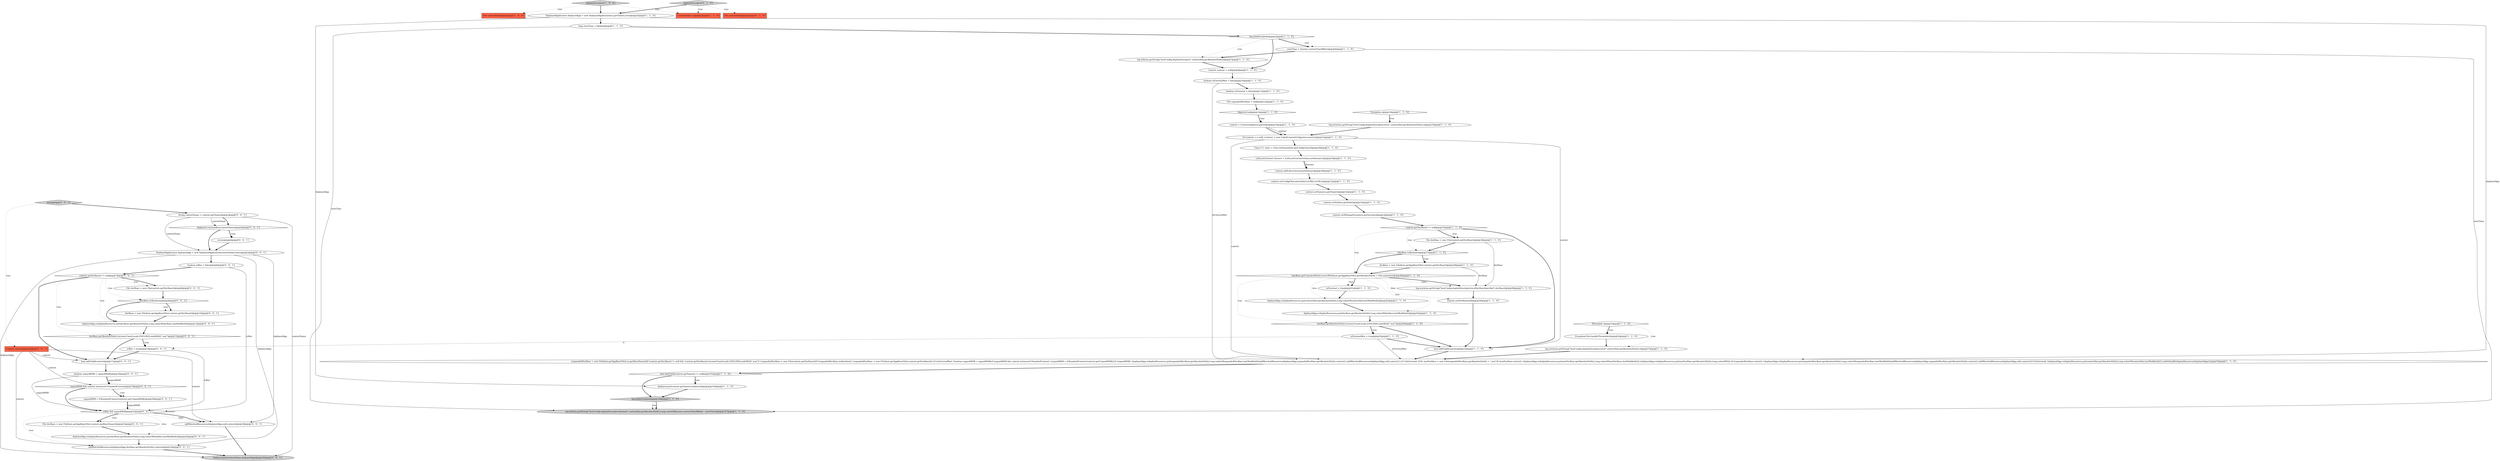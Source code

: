 digraph {
6 [style = filled, label = "long startTime = 0@@@4@@@['1', '1', '0']", fillcolor = white, shape = ellipse image = "AAA0AAABBB1BBB"];
60 [style = filled, label = "deployedApp.redeployResources.put(docBase.getAbsolutePath(),Long.valueOf(docBase.lastModified()))@@@12@@@['0', '0', '1']", fillcolor = white, shape = ellipse image = "AAA0AAABBB3BBB"];
4 [style = filled, label = "deployedApp.redeployResources.put(docBase.getAbsolutePath(),Long.valueOf(docBase.lastModified()))@@@43@@@['1', '1', '0']", fillcolor = white, shape = ellipse image = "AAA0AAABBB1BBB"];
56 [style = filled, label = "deployedApp.redeployResources.put(docBase.getAbsolutePath(),Long.valueOf(docBase.lastModified()))@@@24@@@['0', '0', '1']", fillcolor = white, shape = ellipse image = "AAA0AAABBB3BBB"];
29 [style = filled, label = "Throwable t@@@55@@@['1', '1', '0']", fillcolor = white, shape = diamond image = "AAA0AAABBB1BBB"];
15 [style = filled, label = "isExternalWar = true@@@45@@@['1', '1', '0']", fillcolor = white, shape = ellipse image = "AAA0AAABBB1BBB"];
50 [style = filled, label = "deployed.put(contextName,deployedApp)@@@30@@@['0', '0', '1']", fillcolor = lightgray, shape = ellipse image = "AAA0AAABBB3BBB"];
1 [style = filled, label = "File expandedDocBase = null@@@12@@@['1', '1', '0']", fillcolor = white, shape = ellipse image = "AAA0AAABBB1BBB"];
26 [style = filled, label = "DeployedApplication deployedApp = new DeployedApplication(cn.getName(),true)@@@3@@@['1', '1', '0']", fillcolor = white, shape = ellipse image = "AAA0AAABBB1BBB"];
23 [style = filled, label = "docBase = new File(host.getAppBaseFile(),context.getDocBase())@@@38@@@['1', '1', '0']", fillcolor = white, shape = ellipse image = "AAA0AAABBB1BBB"];
30 [style = filled, label = "log.isInfoEnabled()@@@106@@@['1', '1', '0']", fillcolor = lightgray, shape = diamond image = "AAA0AAABBB1BBB"];
55 [style = filled, label = "context.getDocBase() != null@@@7@@@['0', '0', '1']", fillcolor = white, shape = diamond image = "AAA0AAABBB3BBB"];
61 [style = filled, label = "String contextName = context.getName()@@@3@@@['0', '0', '1']", fillcolor = white, shape = ellipse image = "AAA0AAABBB3BBB"];
2 [style = filled, label = "ExceptionUtils.handleThrowable(t)@@@56@@@['1', '1', '0']", fillcolor = white, shape = ellipse image = "AAA0AAABBB1BBB"];
68 [style = filled, label = "DeployedApplication deployedApp = new DeployedApplication(contextName,false)@@@5@@@['0', '0', '1']", fillcolor = white, shape = ellipse image = "AAA0AAABBB3BBB"];
53 [style = filled, label = "File docBase = new File(context.getDocBase())@@@8@@@['0', '0', '1']", fillcolor = white, shape = ellipse image = "AAA0AAABBB3BBB"];
8 [style = filled, label = "deployedApp.redeployResources.put(contextXml.getAbsolutePath(),Long.valueOf(contextXml.lastModified()))@@@42@@@['1', '1', '0']", fillcolor = white, shape = ellipse image = "AAA0AAABBB1BBB"];
42 [style = filled, label = "context.addLifecycleListener(listener)@@@30@@@['1', '1', '0']", fillcolor = white, shape = ellipse image = "AAA0AAABBB1BBB"];
57 [style = filled, label = "unpackWAR && context instanceof StandardContext@@@19@@@['0', '0', '1']", fillcolor = white, shape = diamond image = "AAA0AAABBB3BBB"];
12 [style = filled, label = "context.setPath(cn.getPath())@@@33@@@['1', '1', '0']", fillcolor = white, shape = ellipse image = "AAA0AAABBB1BBB"];
64 [style = filled, label = "deployed.containsKey(contextName)@@@4@@@['0', '0', '1']", fillcolor = white, shape = diamond image = "AAA0AAABBB3BBB"];
66 [style = filled, label = "manageApp['0', '0', '1']", fillcolor = lightgray, shape = diamond image = "AAA0AAABBB3BBB"];
34 [style = filled, label = "boolean isExternal = false@@@11@@@['1', '1', '0']", fillcolor = white, shape = ellipse image = "AAA0AAABBB1BBB"];
69 [style = filled, label = "isWar = true@@@14@@@['0', '0', '1']", fillcolor = white, shape = ellipse image = "AAA0AAABBB3BBB"];
25 [style = filled, label = "context.setWebappVersion(cn.getVersion())@@@34@@@['1', '1', '0']", fillcolor = white, shape = ellipse image = "AAA0AAABBB1BBB"];
11 [style = filled, label = "log.error(sm.getString(\"hostConfig.deployDescriptor.error\",contextXml.getAbsolutePath()),t)@@@57@@@['1', '1', '0']", fillcolor = white, shape = ellipse image = "AAA0AAABBB1BBB"];
17 [style = filled, label = "!docBase.getCanonicalPath().startsWith(host.getAppBaseFile().getAbsolutePath() + File.separator)@@@40@@@['1', '1', '0']", fillcolor = white, shape = diamond image = "AAA0AAABBB1BBB"];
67 [style = filled, label = "boolean isWar = false@@@6@@@['0', '0', '1']", fillcolor = white, shape = ellipse image = "AAA0AAABBB3BBB"];
37 [style = filled, label = "ContextName cn@@@2@@@['1', '1', '0']", fillcolor = tomato, shape = box image = "AAA0AAABBB1BBB"];
13 [style = filled, label = "context.setDocBase(null)@@@50@@@['1', '1', '0']", fillcolor = white, shape = ellipse image = "AAA0AAABBB1BBB"];
22 [style = filled, label = "deployed.put(context.getName(),deployedApp)@@@104@@@['1', '1', '0']", fillcolor = white, shape = ellipse image = "AAA0AAABBB1BBB"];
27 [style = filled, label = "log.error(sm.getString(\"hostConfig.deployDescriptor.error\",contextXml.getAbsolutePath()),e)@@@19@@@['1', '1', '0']", fillcolor = white, shape = ellipse image = "AAA0AAABBB1BBB"];
3 [style = filled, label = "digesterLock@@@14@@@['1', '1', '0']", fillcolor = white, shape = diamond image = "AAA0AAABBB1BBB"];
10 [style = filled, label = "!docBase.isAbsolute()@@@37@@@['1', '1', '0']", fillcolor = white, shape = diamond image = "AAA0AAABBB1BBB"];
7 [style = filled, label = "Exception e@@@18@@@['1', '1', '0']", fillcolor = white, shape = diamond image = "AAA0AAABBB1BBB"];
43 [style = filled, label = "Context context = null@@@9@@@['1', '1', '0']", fillcolor = white, shape = ellipse image = "AAA0AAABBB1BBB"];
39 [style = filled, label = "deployDescriptor['1', '0', '0']", fillcolor = lightgray, shape = diamond image = "AAA0AAABBB1BBB"];
16 [style = filled, label = "context.setConfigFile(contextXml.toURI().toURL())@@@31@@@['1', '1', '0']", fillcolor = white, shape = ellipse image = "AAA0AAABBB1BBB"];
46 [style = filled, label = "deployDescriptor['0', '1', '0']", fillcolor = lightgray, shape = diamond image = "AAA0AAABBB2BBB"];
45 [style = filled, label = "File contextXml@@@2@@@['0', '1', '0']", fillcolor = tomato, shape = box image = "AAA0AAABBB2BBB"];
54 [style = filled, label = "isWar && unpackWAR@@@22@@@['0', '0', '1']", fillcolor = white, shape = diamond image = "AAA0AAABBB3BBB"];
49 [style = filled, label = "Context context@@@2@@@['0', '0', '1']", fillcolor = tomato, shape = box image = "AAA0AAABBB3BBB"];
51 [style = filled, label = "host.addChild(context)@@@17@@@['0', '0', '1']", fillcolor = white, shape = ellipse image = "AAA0AAABBB3BBB"];
65 [style = filled, label = "docBase.getAbsolutePath().toLowerCase(Locale.ENGLISH).endsWith(\".war\")@@@13@@@['0', '0', '1']", fillcolor = white, shape = diamond image = "AAA0AAABBB3BBB"];
59 [style = filled, label = "!docBase.isAbsolute()@@@9@@@['0', '0', '1']", fillcolor = white, shape = diamond image = "AAA0AAABBB3BBB"];
0 [style = filled, label = "boolean isExternalWar = false@@@10@@@['1', '1', '0']", fillcolor = white, shape = ellipse image = "AAA0AAABBB1BBB"];
63 [style = filled, label = "boolean unpackWAR = unpackWARs@@@18@@@['0', '0', '1']", fillcolor = white, shape = ellipse image = "AAA0AAABBB3BBB"];
40 [style = filled, label = "docBase.getAbsolutePath().toLowerCase(Locale.ENGLISH).endsWith(\".war\")@@@44@@@['1', '1', '0']", fillcolor = white, shape = diamond image = "AAA0AAABBB1BBB"];
20 [style = filled, label = "log.info(sm.getString(\"hostConfig.deployDescriptor.finished\",contextXml.getAbsolutePath(),Long.valueOf(System.currentTimeMillis() - startTime)))@@@107@@@['1', '1', '0']", fillcolor = lightgray, shape = ellipse image = "AAA0AAABBB1BBB"];
35 [style = filled, label = "isExternal = true@@@41@@@['1', '1', '0']", fillcolor = white, shape = ellipse image = "AAA0AAABBB1BBB"];
21 [style = filled, label = "Class<?> clazz = Class.forName(host.getConfigClass())@@@28@@@['1', '1', '0']", fillcolor = white, shape = ellipse image = "AAA0AAABBB1BBB"];
48 [style = filled, label = "addWatchedResources(deployedApp,null,context)@@@28@@@['0', '0', '1']", fillcolor = white, shape = ellipse image = "AAA0AAABBB3BBB"];
52 [style = filled, label = "unpackWAR = ((StandardContext)context).getUnpackWAR()@@@20@@@['0', '0', '1']", fillcolor = white, shape = ellipse image = "AAA0AAABBB3BBB"];
14 [style = filled, label = "context.getDocBase() != null@@@35@@@['1', '1', '0']", fillcolor = white, shape = diamond image = "AAA0AAABBB1BBB"];
47 [style = filled, label = "addWatchedResources(deployedApp,docBase.getAbsolutePath(),context)@@@25@@@['0', '0', '1']", fillcolor = white, shape = ellipse image = "AAA0AAABBB3BBB"];
62 [style = filled, label = "docBase = new File(host.getAppBaseFile(),context.getDocBase())@@@10@@@['0', '0', '1']", fillcolor = white, shape = ellipse image = "AAA0AAABBB3BBB"];
38 [style = filled, label = "log.isInfoEnabled()@@@5@@@['1', '1', '0']", fillcolor = white, shape = diamond image = "AAA0AAABBB1BBB"];
32 [style = filled, label = "LifecycleListener listener = (LifecycleListener)clazz.newInstance()@@@29@@@['1', '1', '0']", fillcolor = white, shape = ellipse image = "AAA0AAABBB1BBB"];
44 [style = filled, label = "startTime = System.currentTimeMillis()@@@6@@@['1', '1', '0']", fillcolor = white, shape = ellipse image = "AAA0AAABBB1BBB"];
36 [style = filled, label = "host.addChild(context)@@@53@@@['1', '1', '0']", fillcolor = white, shape = ellipse image = "AAA0AAABBB1BBB"];
9 [style = filled, label = "File docBase = new File(context.getDocBase())@@@36@@@['1', '1', '0']", fillcolor = white, shape = ellipse image = "AAA0AAABBB1BBB"];
58 [style = filled, label = "File docBase = new File(host.getAppBaseFile(),context.getBaseName())@@@23@@@['0', '0', '1']", fillcolor = white, shape = ellipse image = "AAA0AAABBB3BBB"];
5 [style = filled, label = "{expandedDocBase = new File(host.getAppBaseFile(),cn.getBaseName())if (context.getDocBase() != null && !context.getDocBase().toLowerCase(Locale.ENGLISH).endsWith(\".war\")) {expandedDocBase = new File(context.getDocBase())if (!expandedDocBase.isAbsolute()) {expandedDocBase = new File(host.getAppBaseFile(),context.getDocBase())}}if (isExternalWar) {boolean unpackWAR = unpackWARsif (unpackWAR && context instanceof StandardContext) {unpackWAR = ((StandardContext)context).getUnpackWAR()}if (unpackWAR) {deployedApp.redeployResources.put(expandedDocBase.getAbsolutePath(),Long.valueOf(expandedDocBase.lastModified()))addWatchedResources(deployedApp,expandedDocBase.getAbsolutePath(),context)}{addWatchedResources(deployedApp,null,context)}}{if (!isExternal) {File warDocBase = new File(expandedDocBase.getAbsolutePath() + \".war\")if (warDocBase.exists()) {deployedApp.redeployResources.put(warDocBase.getAbsolutePath(),Long.valueOf(warDocBase.lastModified()))}{deployedApp.redeployResources.put(warDocBase.getAbsolutePath(),Long.valueOf(0))}}if (expandedDocBase.exists()) {deployedApp.redeployResources.put(expandedDocBase.getAbsolutePath(),Long.valueOf(expandedDocBase.lastModified()))addWatchedResources(deployedApp,expandedDocBase.getAbsolutePath(),context)}{addWatchedResources(deployedApp,null,context)}if (!isExternal) {deployedApp.redeployResources.put(contextXml.getAbsolutePath(),Long.valueOf(contextXml.lastModified()))}}addGlobalRedeployResources(deployedApp)}@@@59@@@['1', '1', '0']", fillcolor = white, shape = ellipse image = "AAA0AAABBB1BBB"];
70 [style = filled, label = "return@@@4@@@['0', '0', '1']", fillcolor = white, shape = ellipse image = "AAA0AAABBB3BBB"];
19 [style = filled, label = "log.info(sm.getString(\"hostConfig.deployDescriptor\",contextXml.getAbsolutePath()))@@@7@@@['1', '1', '0']", fillcolor = white, shape = ellipse image = "AAA0AAABBB1BBB"];
31 [style = filled, label = "{if (context == null) {context = new FailedContext()}digester.reset()}@@@21@@@['1', '1', '0']", fillcolor = white, shape = ellipse image = "AAA0AAABBB1BBB"];
24 [style = filled, label = "context = (Context)digester.parse(fis)@@@16@@@['1', '1', '0']", fillcolor = white, shape = ellipse image = "AAA0AAABBB1BBB"];
33 [style = filled, label = "host.findChild(context.getName()) != null@@@103@@@['1', '1', '0']", fillcolor = white, shape = diamond image = "AAA0AAABBB1BBB"];
18 [style = filled, label = "File contextXml@@@2@@@['1', '0', '0']", fillcolor = tomato, shape = box image = "AAA0AAABBB1BBB"];
41 [style = filled, label = "context.setName(cn.getName())@@@32@@@['1', '1', '0']", fillcolor = white, shape = ellipse image = "AAA0AAABBB1BBB"];
28 [style = filled, label = "log.warn(sm.getString(\"hostConfig.deployDescriptor.localDocBaseSpecified\",docBase))@@@49@@@['1', '1', '0']", fillcolor = white, shape = ellipse image = "AAA0AAABBB1BBB"];
23->28 [style = solid, label="docBase"];
12->25 [style = bold, label=""];
28->13 [style = bold, label=""];
3->24 [style = bold, label=""];
29->11 [style = dotted, label="true"];
10->23 [style = bold, label=""];
21->32 [style = bold, label=""];
26->5 [style = solid, label="deployedApp"];
17->35 [style = dotted, label="true"];
33->22 [style = dotted, label="true"];
54->58 [style = bold, label=""];
49->48 [style = solid, label="context"];
17->4 [style = dotted, label="true"];
19->43 [style = bold, label=""];
68->48 [style = solid, label="deployedApp"];
68->50 [style = solid, label="deployedApp"];
31->36 [style = solid, label="context"];
15->5 [style = solid, label="isExternalWar"];
52->54 [style = solid, label="unpackWAR"];
55->65 [style = dotted, label="true"];
66->61 [style = bold, label=""];
17->13 [style = dotted, label="false"];
59->62 [style = bold, label=""];
5->33 [style = bold, label=""];
26->22 [style = solid, label="deployedApp"];
64->70 [style = dotted, label="true"];
3->24 [style = dotted, label="true"];
30->20 [style = dotted, label="true"];
69->54 [style = solid, label="isWar"];
65->51 [style = bold, label=""];
31->21 [style = bold, label=""];
15->69 [style = dashed, label="0"];
68->47 [style = solid, label="deployedApp"];
4->40 [style = bold, label=""];
22->30 [style = bold, label=""];
57->52 [style = bold, label=""];
59->62 [style = dotted, label="true"];
16->41 [style = bold, label=""];
10->17 [style = bold, label=""];
17->40 [style = dotted, label="true"];
48->50 [style = bold, label=""];
64->68 [style = bold, label=""];
6->38 [style = bold, label=""];
25->14 [style = bold, label=""];
58->56 [style = bold, label=""];
69->51 [style = bold, label=""];
46->45 [style = dotted, label="true"];
49->57 [style = solid, label="context"];
39->18 [style = dotted, label="true"];
65->69 [style = bold, label=""];
38->43 [style = bold, label=""];
44->19 [style = bold, label=""];
40->15 [style = bold, label=""];
29->2 [style = dotted, label="true"];
15->36 [style = bold, label=""];
38->44 [style = dotted, label="true"];
62->60 [style = bold, label=""];
54->48 [style = dotted, label="false"];
10->23 [style = dotted, label="true"];
35->8 [style = bold, label=""];
7->27 [style = bold, label=""];
14->36 [style = bold, label=""];
9->10 [style = bold, label=""];
14->17 [style = dotted, label="true"];
55->60 [style = dotted, label="true"];
54->56 [style = dotted, label="true"];
67->54 [style = solid, label="isWar"];
61->64 [style = bold, label=""];
63->57 [style = solid, label="unpackWAR"];
29->2 [style = bold, label=""];
57->52 [style = dotted, label="true"];
6->20 [style = solid, label="startTime"];
40->15 [style = dotted, label="true"];
14->9 [style = bold, label=""];
61->50 [style = solid, label="contextName"];
7->27 [style = dotted, label="true"];
32->42 [style = bold, label=""];
68->67 [style = bold, label=""];
24->31 [style = solid, label="context"];
30->20 [style = bold, label=""];
49->47 [style = solid, label="context"];
61->68 [style = solid, label="contextName"];
38->44 [style = bold, label=""];
24->31 [style = bold, label=""];
38->19 [style = dotted, label="true"];
65->69 [style = dotted, label="true"];
67->55 [style = bold, label=""];
56->47 [style = bold, label=""];
17->8 [style = dotted, label="true"];
55->53 [style = bold, label=""];
54->47 [style = dotted, label="true"];
13->36 [style = bold, label=""];
43->0 [style = bold, label=""];
23->17 [style = bold, label=""];
27->31 [style = bold, label=""];
66->49 [style = dotted, label="true"];
11->5 [style = bold, label=""];
42->16 [style = bold, label=""];
39->26 [style = bold, label=""];
63->54 [style = solid, label="unpackWAR"];
14->9 [style = dotted, label="true"];
17->35 [style = bold, label=""];
60->65 [style = bold, label=""];
26->6 [style = bold, label=""];
54->58 [style = dotted, label="true"];
8->4 [style = bold, label=""];
70->68 [style = bold, label=""];
53->59 [style = bold, label=""];
40->36 [style = bold, label=""];
2->11 [style = bold, label=""];
46->26 [style = bold, label=""];
55->51 [style = bold, label=""];
59->60 [style = bold, label=""];
44->20 [style = solid, label="startTime"];
64->70 [style = bold, label=""];
57->54 [style = bold, label=""];
61->64 [style = solid, label="contextName"];
36->5 [style = bold, label=""];
46->37 [style = dotted, label="true"];
41->12 [style = bold, label=""];
52->54 [style = bold, label=""];
0->5 [style = solid, label="isExternalWar"];
55->59 [style = dotted, label="true"];
33->22 [style = bold, label=""];
33->30 [style = bold, label=""];
1->3 [style = bold, label=""];
31->5 [style = solid, label="context"];
47->50 [style = bold, label=""];
49->51 [style = solid, label="context"];
17->28 [style = dotted, label="false"];
17->28 [style = bold, label=""];
54->48 [style = bold, label=""];
14->10 [style = dotted, label="true"];
39->37 [style = dotted, label="true"];
51->63 [style = bold, label=""];
63->57 [style = bold, label=""];
32->42 [style = solid, label="listener"];
0->34 [style = bold, label=""];
55->53 [style = dotted, label="true"];
9->28 [style = solid, label="docBase"];
34->1 [style = bold, label=""];
}
